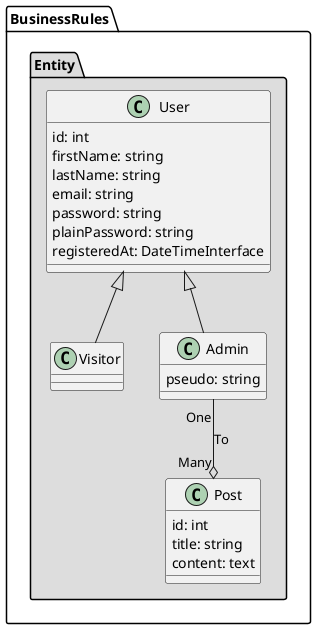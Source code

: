@startuml

package "BusinessRules" #fff {

    package "Entity" #ddd {

        class User {
            {field} id: int
            {field} firstName: string
            {field} lastName: string
            {field} email: string
            {field} password: string
            {field} plainPassword: string
            {field} registeredAt: DateTimeInterface
        }

        class Visitor {
        }

        class Admin {
            {field} pseudo: string
        }

        class Post {
            {field} id: int
            {field} title: string
            {field} content: text
        }

        User <|-- Visitor
        User <|-- Admin

        Admin "One" --o "Many" Post : To
    }
}

@enduml